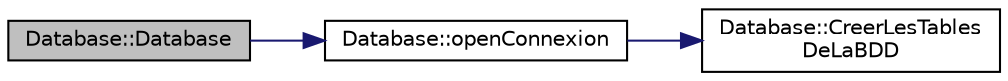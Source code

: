 digraph "Database::Database"
{
  edge [fontname="Helvetica",fontsize="10",labelfontname="Helvetica",labelfontsize="10"];
  node [fontname="Helvetica",fontsize="10",shape=record];
  rankdir="LR";
  Node0 [label="Database::Database",height=0.2,width=0.4,color="black", fillcolor="grey75", style="filled", fontcolor="black"];
  Node0 -> Node1 [color="midnightblue",fontsize="10",style="solid",fontname="Helvetica"];
  Node1 [label="Database::openConnexion",height=0.2,width=0.4,color="black", fillcolor="white", style="filled",URL="$class_database.html#ac96a872f754486b8e91ecf2cfa3322d5",tooltip="openConnexion Méthode pour l&#39;ouverture de la connexion à la base de données "];
  Node1 -> Node2 [color="midnightblue",fontsize="10",style="solid",fontname="Helvetica"];
  Node2 [label="Database::CreerLesTables\lDeLaBDD",height=0.2,width=0.4,color="black", fillcolor="white", style="filled",URL="$class_database.html#a6dc0a96235110fc0e6343a04ea056efd",tooltip="CreerLesTablesDeLaBDD Méthode pour lacréation de la base de données er la création des tables de la B..."];
}

